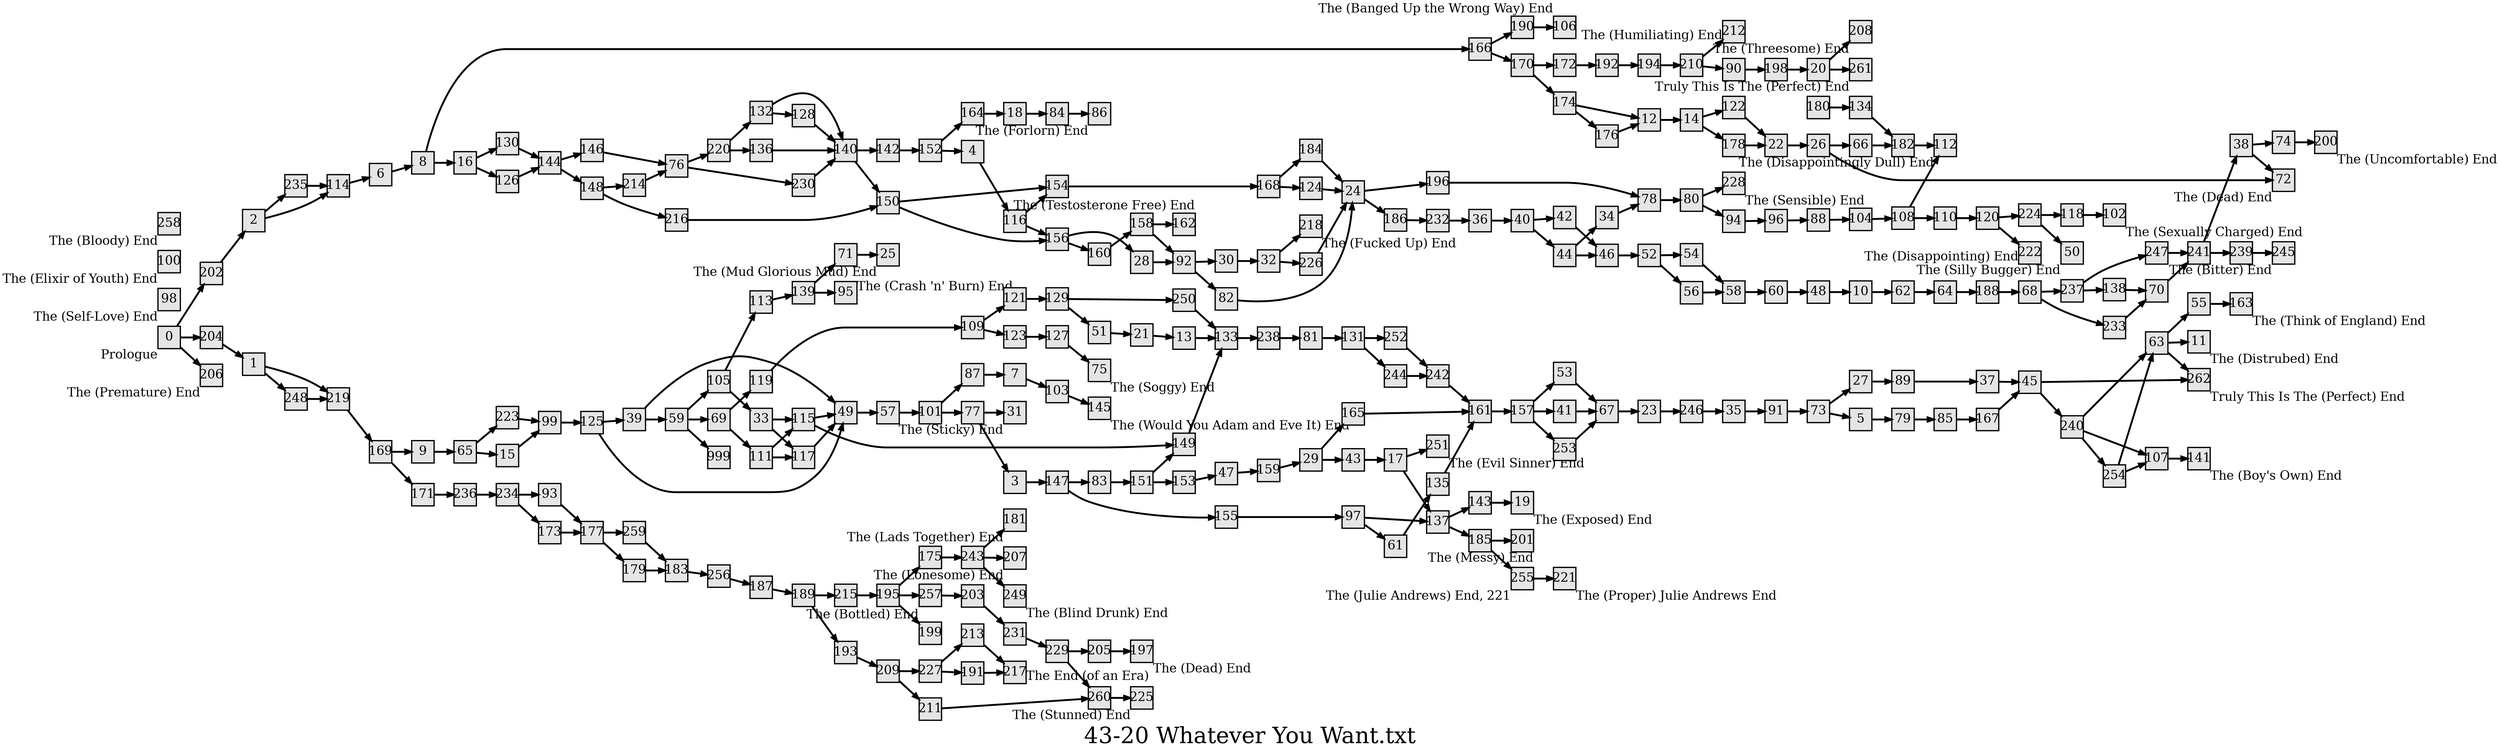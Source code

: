 digraph g{
  graph [ label="43-20 Whatever You Want.txt" rankdir=LR, ordering=out, fontsize=36, nodesep="0.35", ranksep="0.45"];
  node  [shape=rect, penwidth=2, fontsize=20, style=filled, fillcolor=grey90, margin="0,0", labelfloat=true, regular=true, fixedsize=true];
  edge  [labelfloat=true, penwidth=3, fontsize=12];
  // Whatever You Want;
  // 2015-08-03;
  // Text from CYOA gamebook graph database data [GDrive sheet/.xlsx];
  
  // This book has multiple errors -- they seem to be manuscript errors;
  // rather than wrong choice numbers.;
  
  // -  There are a pair of related orphan endings in Barbarella's story;
  // connected to the character Harvey (99,100).;
  // -  There is an orphan storyline that begins at 180.;
  // -  There is an orphaned ending 258 (the Bloody End).;
  
  0	[ xlabel="Prologue" ];
  0 -> 202;	// 4-5
  0 -> 204;	// 4-5
  0 -> 206;	// 4-5
  1 -> 219;	// 6-7
  1 -> 248;	// 6-7
  2 -> 235;	// 8-9
  2 -> 114;	// 8-9
  3 -> 147;	// 10
  4 -> 116;	// 11
  5 -> 79;	// 12-13
  6 -> 8;	// 14-16
  7 -> 103;	// 17
  8 -> 166;	// 18-25
  8 -> 16;	// 18-25
  9 -> 65;	// 26
  10 -> 62;	// 27-28
  11	[ xlabel="The (Distrubed) End" ];	// end
  12 -> 14;	// 33-35
  13 -> 133;	// 36-37
  14 -> 122;	// 38-39
  14 -> 178;	// 38-39
  15 -> 99;	// 40
  16 -> 130;	// 41-42
  16 -> 126;	// 41-42
  17 -> 137;	// 43-45
  17 -> 251;	// 43-45
  18 -> 84;	// 46-47
  19	[ xlabel="The (Exposed) End" ];	// end
  20 -> 208;	// 52-53
  20 -> 261;	// 52-53
  21 -> 13;	// 54
  22 -> 26;	// 55-58
  23 -> 246;	// 59-62
  24 -> 196;	// 63-64
  24 -> 186;	// 63-64
  25	[ xlabel="The (Mud Glorious Mud) End" ];	// end
  26 -> 66;	// 67-72
  26 -> 72;	// 67-72
  27 -> 89;	// 73-74
  28 -> 92;	// 75
  29 -> 165;	// 76-77
  29 -> 43;	// 76-77
  30 -> 32;	// 78
  31	[ xlabel="The (Sticky) End" ];	// end
  32 -> 226;	// 81
  32 -> 218;	// 81
  33 -> 117;	// 82
  33 -> 115;	// 82
  34 -> 78;	// 83
  35 -> 91;	// 84-85
  36 -> 40;	// 86-87
  37 -> 45;	// 88-91
  38 -> 74;	// 92
  38 -> 72;	// 92
  39 -> 49;	// 93
  39 -> 59;	// 93
  40 -> 42;	// 94-95
  40 -> 44;	// 94-95
  41 -> 67;	// 96
  42 -> 46;	// 97
  43 -> 17;	// 98-99
  44 -> 34;	// 100-101
  44 -> 46;	// 100-101
  45 -> 262;	// 102-103
  45 -> 240;	// 102-103
  46 -> 52;	// 104-105
  47 -> 159;	// 106-107
  48 -> 10;	// 108-110
  49 -> 57;	// 111-112
  50	[ xlabel="The (Silly Bugger) End" ];	// end
  51 -> 21;	// 116
  52 -> 54;	// 117-118
  52 -> 56;	// 117-118
  53 -> 67;	// 119
  54 -> 58;	// 120
  55 -> 163;	// 121
  56 -> 58;	// 122
  57 -> 101;	// 123-124
  58 -> 60;	// 125
  59 -> 105;	// 126-127
  59 -> 69;	// 126-127
  59 -> 999;	// 126-127
  60 -> 48;	// 128-129
  61 -> 135;	// 130
  62 -> 64;	// 131-132
  63 -> 55;	// 133
  63 -> 11;	// 133
  63 -> 262;	// 133
  64 -> 188;	// 134
  65 -> 223;	// 135-136
  65 -> 15;	// 135-136
  66 -> 182;	// 137-138
  67 -> 23;	// 139
  68 -> 237;	// 140-141
  68 -> 233;	// 140-141
  69 -> 119;	// 142-143
  69 -> 111;	// 142-143
  70 -> 241;	// 144-145
  71 -> 25;	// 146-147
  72	[ xlabel="The (Dead) End" ];	// end
  73 -> 27;	// 150
  73 -> 5;	// 150
  74 -> 200;	// 151-152
  75	[ xlabel="The (Soggy) End" ];	// end
  76 -> 220;	// 155-156
  76 -> 230;	// 155-156
  77 -> 3;	// 157-158
  77 -> 31;	// 157-158
  78 -> 80;	// 159-161
  79 -> 85;	// 162-163
  80 -> 228;	// 164-165
  80 -> 94;	// 164-165
  81 -> 131;	// 166-167
  82 -> 24;	// 168
  83 -> 151;	// 169
  84 -> 86;	// 170
  85 -> 167;	// 171-173
  86	[ xlabel="The (Forlorn) End" ];	// end
  87 -> 7;	// 176-177
  88 -> 104;	// 178-179
  89 -> 37;	// 180-181
  90 -> 198;	// 182-188
  91 -> 73;	// 189-191
  92 -> 30;	// 192-194
  92 -> 82;	// 192-194
  93 -> 177;	// 195-196
  94 -> 96;	// 197-198
  95	[ xlabel="The (Crash 'n' Burn) End" ];	// end
  96 -> 88;	// 200-202
  97 -> 137;	// 203-205
  97 -> 61;	// 203-205
  98	[ xlabel="The (Self-Love) End" ];	// end
  99 -> 125;	// 207-209
  100	[ xlabel="The (Elixir of Youth) End" ];	// end
  101 -> 87;	// 211-212
  101 -> 77;	// 211-212
  102	[ xlabel="The (Sexually Charged) End" ];	// end
  103 -> 145;	// 216-218
  104 -> 108;	// 219-223
  105 -> 113;	// 224-225
  105 -> 33;	// 224-225
  106	[ xlabel="The (Banged Up the Wrong Way) End" ];	// end
  107 -> 141;	// 228-229
  108 -> 112;	// 230-231
  108 -> 110;	// 230-231
  109 -> 121;	// 232
  109 -> 123;	// 232
  110 -> 120;	// 233-234
  111 -> 115;	// 235
  111 -> 117;	// 235
  112	[ xlabel="The (Disappointingly Dull) End" ];	// end
  113 -> 139;	// 238
  114 -> 6;	// 239-240
  115 -> 49;	// 241-242
  115 -> 149;	// 241-242
  116 -> 154;	// 243
  116 -> 156;	// 243
  117 -> 49;	// 244-245
  118 -> 102;	// 246-247
  119 -> 109;	// 248
  120 -> 224;	// 249-250
  120 -> 222;	// 249-250
  121 -> 129;	// 251
  122 -> 22;	// 252-253
  123 -> 127;	// 254
  124 -> 24;	// 255
  125 -> 39;	// 256-258
  125 -> 49;	// 256-258
  126 -> 144;	// 259
  127 -> 75;	// 260-261
  128 -> 140;	// 262-263
  129 -> 250;	// 264
  129 -> 51;	// 264
  130 -> 144;	// 265-266
  131 -> 252;	// 267-269
  131 -> 244;	// 267-269
  132 -> 140;	// 270-271
  132 -> 128;	// 270-271
  133 -> 238;	// 272-274
  134 -> 182;	// 275-276
  135 -> 161;	// 277-278
  136 -> 140;	// 279
  137 -> 143;	// 280-282
  137 -> 185;	// 280-282
  138 -> 70;	// 283-284
  139 -> 71;	// 285
  139 -> 95;	// 285
  140 -> 142;	// 286-287
  140 -> 150;	// 286-287
  141	[ xlabel="The (Boy's Own) End" ];	// end
  142 -> 152;	// 291
  143 -> 19;	// 292-294
  144 -> 146;	// 295-296
  144 -> 148;	// 295-296
  145	[ xlabel="The (Would You Adam and Eve It) End" ];	// end
  146 -> 76;	// 299-300
  147 -> 83;	// 301
  147 -> 155;	// 301
  148 -> 214;	// 302-303
  148 -> 216;	// 302-303
  149 -> 133;	// 304-305
  150 -> 154;	// 306-307
  150 -> 156;	// 306-307
  151 -> 149;	// 308-309
  151 -> 153;	// 308-309
  152 -> 164;	// 310-311
  152 -> 4;	// 310-311
  153 -> 47;	// 312
  154 -> 168;	// 313-314
  155 -> 97;	// 315-316
  156 -> 28;	// 317-319
  156 -> 160;	// 317-319
  157 -> 53;	// 320-322
  157 -> 41;	// 320-322
  157 -> 253;	// 320-322
  158 -> 162;	// 323-324
  158 -> 92;	// 323-324
  159 -> 29;	// 325-326
  160 -> 158;	// 327
  161 -> 157;	// 328-329
  162	[ xlabel="The (Testosterone Free) End" ];	// end
  163	[ xlabel="The (Think of England) End" ];	// end
  164 -> 18;	// 334
  165 -> 161;	// 335-337
  166 -> 190;	// 338
  166 -> 170;	// 338
  167 -> 45;	// 339-340
  168 -> 184;	// 341
  168 -> 124;	// 341
  169 -> 9;	// 342-349
  169 -> 171;	// 342-349
  170 -> 172;	// 350-352
  170 -> 174;	// 350-352
  171 -> 236;	// 354
  172 -> 192;	// 355-356
  173 -> 177;	// 357
  174 -> 12;	// 358-359
  174 -> 176;	// 358-359
  175 -> 243;	// 360-361
  176 -> 12;	// 362
  177 -> 259;	// 363-365
  177 -> 179;	// 363-365
  178 -> 22;	// 366
  179 -> 183;	// 367-368
  180 -> 134;	// 369
  181	[ xlabel="The (Lads Together) End" ];	// end
  182 -> 112;	// 371
  183 -> 256;	// 372
  184 -> 24;	// 373
  185 -> 201;	// 374
  185 -> 255;	// 374
  186 -> 232;	// 375
  187 -> 189;	// 376-377
  188 -> 68;	// 378-379
  189 -> 215;	// 380-387
  189 -> 193;	// 380-387
  190 -> 106;	// 388-389
  191 -> 217;	// 390
  192 -> 194;	// 391-392
  193 -> 209;	// 393-397
  194 -> 210;	// 398-399
  195 -> 175;	// 400-403
  195 -> 257;	// 400-403
  195 -> 199;	// 400-403
  196 -> 78;	// 404
  197	[ xlabel="The (Dead) End" ];	// end
  198 -> 20;	// 408-409
  199	[ xlabel="The (Bottled) End" ];	// end
  200	[ xlabel="The (Uncomfortable) End" ];	// end
  201	[ xlabel="The (Messy) End" ];	// end
  202 -> 2;	// 417
  203 -> 231;	// 418-419
  204 -> 1;	// 420
  205 -> 197;	// 421
  206	[ xlabel="The (Premature) End" ];	// end
  207	[ xlabel="The (Lonesome) End" ];	// end
  208	[ xlabel="The (Threesome) End" ];	// end
  209 -> 227;	// 426-427
  209 -> 211;	// 426-427
  210 -> 212;	// 428-430
  210 -> 90;	// 428-430
  211 -> 260;	// 431
  212	[ xlabel="The (Humiliating) End" ];	// end
  213 -> 217;	// 434
  214 -> 76;	// 435
  215 -> 195;	// 436-437
  216 -> 150;	// 438
  217	[ xlabel="The End (of an Era)" ];	// end
  218	[ xlabel="The (Fucked Up) End" ];	// end
  219 -> 169;	// 443-445
  220 -> 132;	// 446
  220 -> 136;	// 446
  221	[ xlabel="The (Proper) Julie Andrews End" ];	// end
  222	[ xlabel="The (Disappointing) End" ];	// end
  223 -> 99;	// 452
  224 -> 118;	// 453-454
  224 -> 50;	// 453-454
  225	[ xlabel="The (Stunned) End" ];	// end
  226 -> 24;	// 457
  227 -> 213;	// 458-460
  227 -> 191;	// 458-460
  228	[ xlabel="The (Sensible) End" ];	// end
  229 -> 205;	// 462-463
  229 -> 260;	// 462-463
  230 -> 140;	// 464-465
  231 -> 229;	// 466-469
  232 -> 36;	// 470
  233 -> 70;	// 471-472
  234 -> 93;	// 473-475
  234 -> 173;	// 473-475
  235 -> 114;	// 476
  236 -> 234;	// 477-478
  237 -> 247;	// 479-480
  237 -> 138;	// 479-480
  238 -> 81;	// 481-485
  239 -> 245;	// 486-487
  240 -> 63;	// 488
  240 -> 107;	// 488
  240 -> 254;	// 488
  241 -> 38;	// 489-490
  241 -> 239;	// 489-490
  242 -> 161;	// 491-492
  243 -> 181;	// 493-495
  243 -> 207;	// 493-495
  243 -> 249;	// 493-495
  244 -> 242;	// 496-497
  245	[ xlabel="The (Bitter) End" ];	// end
  246 -> 35;	// 501-502
  247 -> 241;	// 503
  248 -> 219;	// 504
  249	[ xlabel="The (Blind Drunk) End" ];	// end
  250 -> 133;	// 506-507
  251	[ xlabel="The (Evil Sinner) End" ];	// end
  252 -> 242;	// 510
  253 -> 67;	// 511
  254 -> 63;	// 511
  254 -> 107;	// 511
  255	[ xlabel="The (Julie Andrews) End, 221" ];	// end
  255 -> 221;	// ...another ending that continues after the ending
  256 -> 187;	// 514
  257 -> 203;	// 515
  258	[ xlabel="The (Bloody) End" ];	// end
  259 -> 183;	// 517
  260 -> 225;	// 518
  261	[ xlabel="Truly This Is The (Perfect) End" ];	// end
  262	[ xlabel="Truly This Is The (Perfect) End" ];	// end
}

